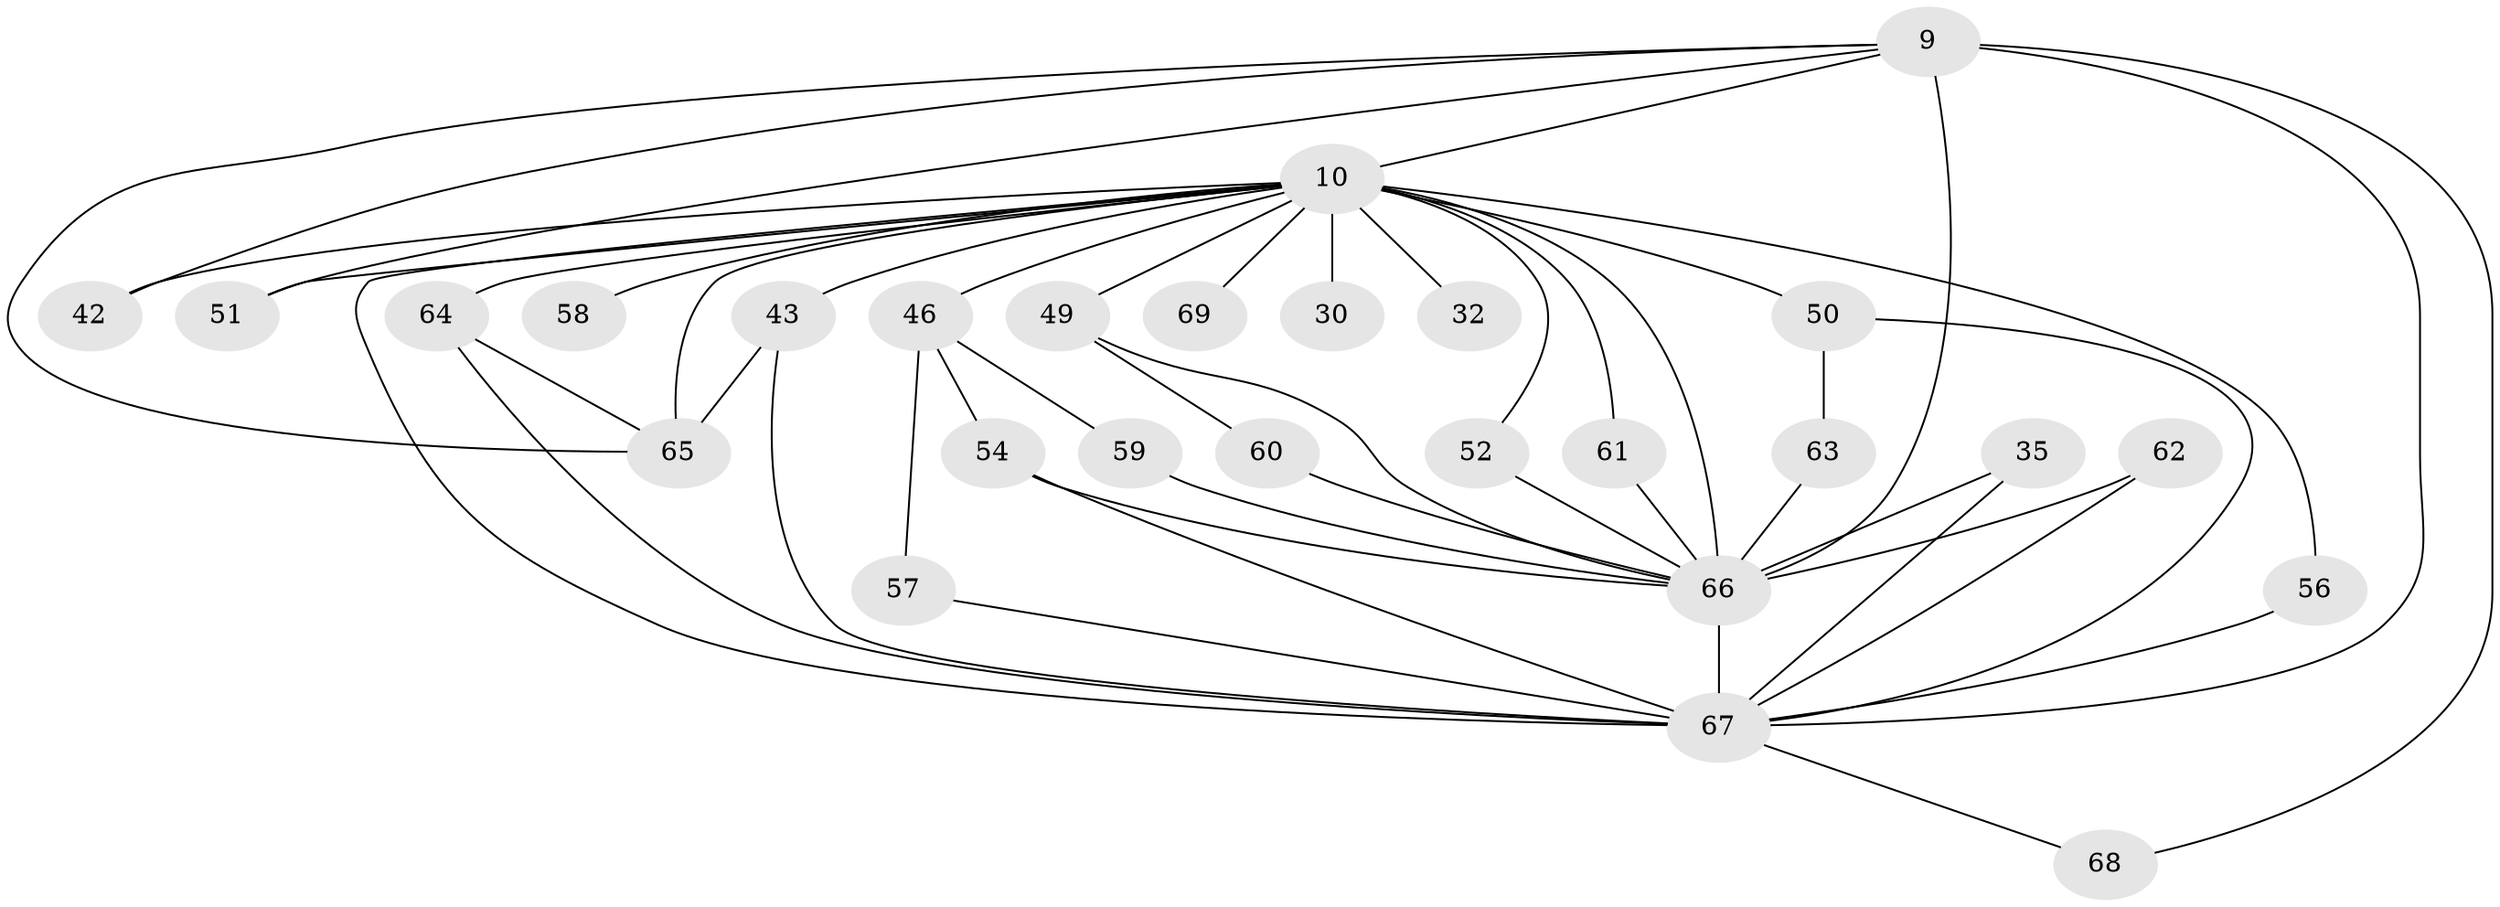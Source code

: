 // original degree distribution, {15: 0.028985507246376812, 13: 0.014492753623188406, 29: 0.014492753623188406, 17: 0.014492753623188406, 18: 0.014492753623188406, 12: 0.028985507246376812, 21: 0.014492753623188406, 19: 0.014492753623188406, 7: 0.014492753623188406, 5: 0.043478260869565216, 3: 0.21739130434782608, 2: 0.5217391304347826, 4: 0.057971014492753624}
// Generated by graph-tools (version 1.1) at 2025/48/03/04/25 21:48:37]
// undirected, 27 vertices, 50 edges
graph export_dot {
graph [start="1"]
  node [color=gray90,style=filled];
  9 [super="+2"];
  10 [super="+8+3"];
  30;
  32;
  35;
  42;
  43 [super="+29"];
  46 [super="+37+39"];
  49 [super="+14+27"];
  50 [super="+45+26"];
  51;
  52 [super="+25"];
  54 [super="+47"];
  56;
  57;
  58;
  59;
  60;
  61;
  62 [super="+48"];
  63;
  64 [super="+24"];
  65 [super="+21+53+44"];
  66 [super="+38+28+40+22"];
  67 [super="+36+6+55+15"];
  68;
  69 [super="+13"];
  9 -- 10 [weight=6];
  9 -- 42;
  9 -- 68;
  9 -- 51;
  9 -- 65 [weight=3];
  9 -- 66 [weight=6];
  9 -- 67 [weight=5];
  10 -- 66 [weight=15];
  10 -- 30 [weight=2];
  10 -- 49 [weight=3];
  10 -- 50 [weight=4];
  10 -- 51;
  10 -- 56;
  10 -- 58 [weight=2];
  10 -- 61;
  10 -- 65 [weight=7];
  10 -- 69 [weight=2];
  10 -- 32;
  10 -- 42;
  10 -- 52;
  10 -- 64;
  10 -- 43;
  10 -- 67 [weight=8];
  10 -- 46 [weight=4];
  35 -- 66;
  35 -- 67;
  43 -- 65;
  43 -- 67;
  46 -- 59;
  46 -- 54;
  46 -- 57;
  49 -- 60;
  49 -- 66;
  50 -- 63;
  50 -- 67;
  52 -- 66 [weight=2];
  54 -- 66;
  54 -- 67;
  56 -- 67;
  57 -- 67;
  59 -- 66;
  60 -- 66;
  61 -- 66;
  62 -- 66;
  62 -- 67 [weight=2];
  63 -- 66;
  64 -- 65;
  64 -- 67;
  66 -- 67 [weight=11];
  67 -- 68;
}
